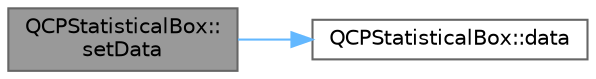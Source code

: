 digraph "QCPStatisticalBox::setData"
{
 // LATEX_PDF_SIZE
  bgcolor="transparent";
  edge [fontname=Helvetica,fontsize=10,labelfontname=Helvetica,labelfontsize=10];
  node [fontname=Helvetica,fontsize=10,shape=box,height=0.2,width=0.4];
  rankdir="LR";
  Node1 [label="QCPStatisticalBox::\lsetData",height=0.2,width=0.4,color="gray40", fillcolor="grey60", style="filled", fontcolor="black",tooltip=" "];
  Node1 -> Node2 [color="steelblue1",style="solid"];
  Node2 [label="QCPStatisticalBox::data",height=0.2,width=0.4,color="grey40", fillcolor="white", style="filled",URL="$class_q_c_p_statistical_box.html#a728e501413eaf191544014173d52dfbc",tooltip=" "];
}
